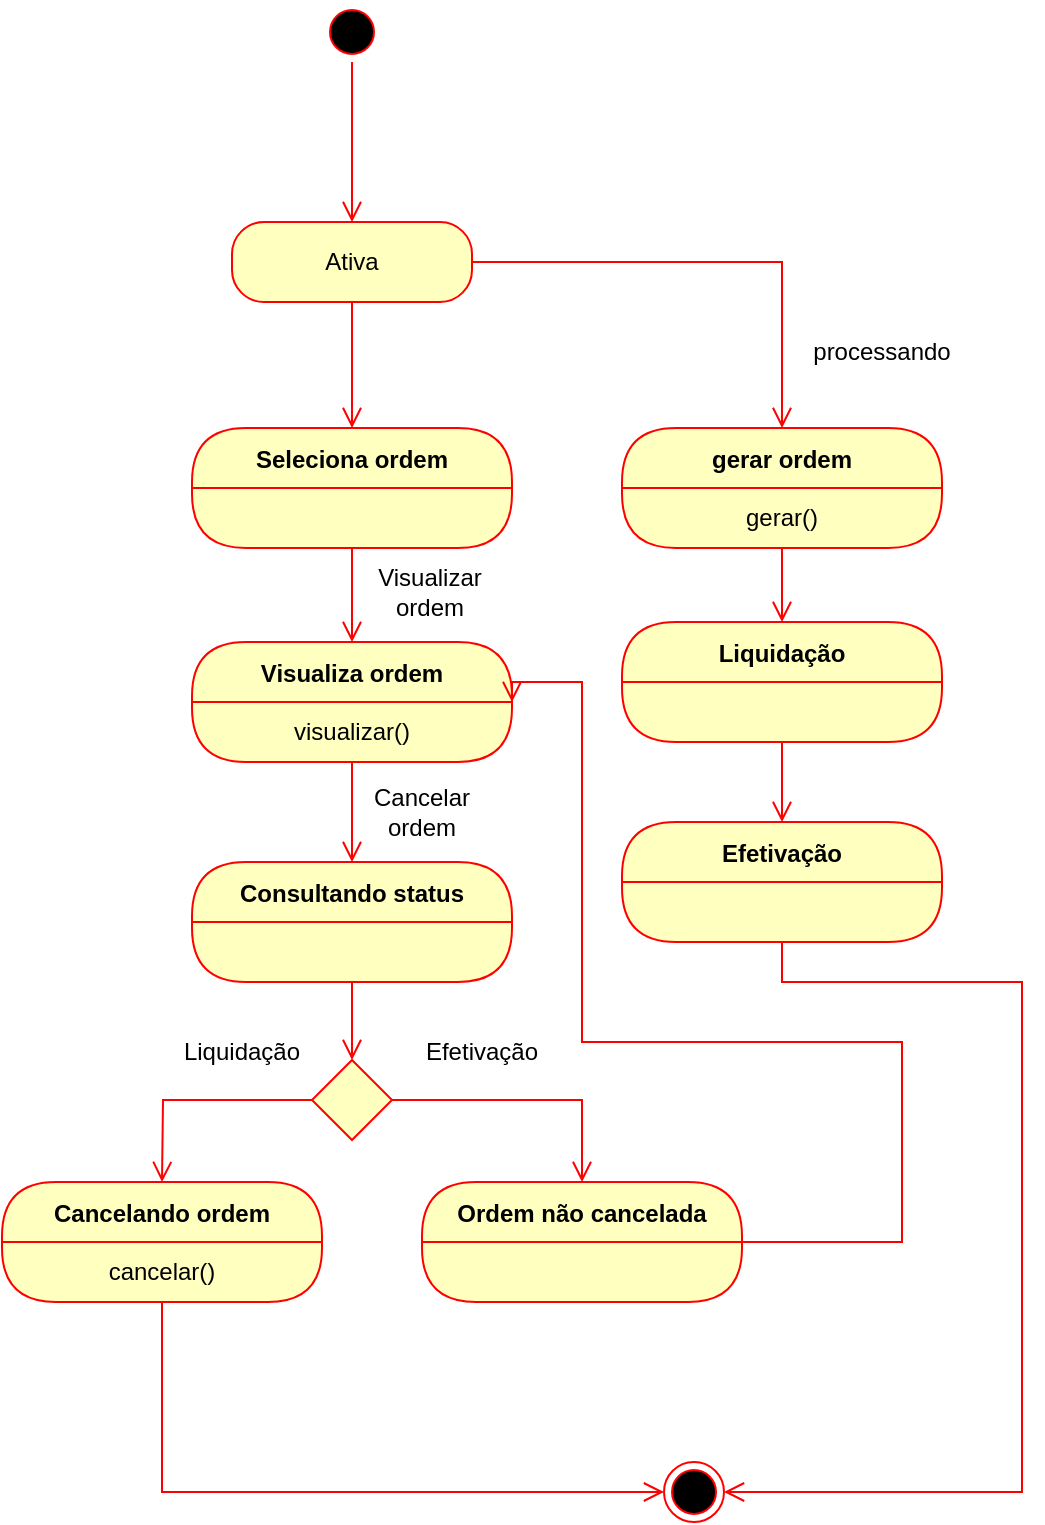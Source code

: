 <mxfile version="24.7.17">
  <diagram name="Página-1" id="Nu7TRbucsWsEgcEkFgy2">
    <mxGraphModel dx="1307" dy="501" grid="1" gridSize="10" guides="1" tooltips="1" connect="1" arrows="1" fold="1" page="1" pageScale="1" pageWidth="827" pageHeight="1169" math="0" shadow="0">
      <root>
        <mxCell id="0" />
        <mxCell id="1" parent="0" />
        <mxCell id="FHQEQo-3Nr2tWEZkPlSg-1" value="" style="ellipse;html=1;shape=startState;fillColor=#000000;strokeColor=#ff0000;" vertex="1" parent="1">
          <mxGeometry x="330" y="20" width="30" height="30" as="geometry" />
        </mxCell>
        <mxCell id="FHQEQo-3Nr2tWEZkPlSg-2" value="" style="edgeStyle=orthogonalEdgeStyle;html=1;verticalAlign=bottom;endArrow=open;endSize=8;strokeColor=#ff0000;rounded=0;entryX=0.5;entryY=0;entryDx=0;entryDy=0;" edge="1" source="FHQEQo-3Nr2tWEZkPlSg-1" parent="1" target="FHQEQo-3Nr2tWEZkPlSg-58">
          <mxGeometry relative="1" as="geometry">
            <mxPoint x="345" y="130" as="targetPoint" />
            <Array as="points" />
          </mxGeometry>
        </mxCell>
        <mxCell id="FHQEQo-3Nr2tWEZkPlSg-18" value="processando" style="text;html=1;align=center;verticalAlign=middle;whiteSpace=wrap;rounded=0;" vertex="1" parent="1">
          <mxGeometry x="570" y="180" width="80" height="30" as="geometry" />
        </mxCell>
        <mxCell id="FHQEQo-3Nr2tWEZkPlSg-32" value="Visualizar ordem" style="text;html=1;align=center;verticalAlign=middle;whiteSpace=wrap;rounded=0;" vertex="1" parent="1">
          <mxGeometry x="354" y="300" width="60" height="30" as="geometry" />
        </mxCell>
        <mxCell id="FHQEQo-3Nr2tWEZkPlSg-39" value="Cancelar ordem" style="text;html=1;align=center;verticalAlign=middle;whiteSpace=wrap;rounded=0;" vertex="1" parent="1">
          <mxGeometry x="350" y="410" width="60" height="30" as="geometry" />
        </mxCell>
        <mxCell id="FHQEQo-3Nr2tWEZkPlSg-45" value="Liquidação" style="text;html=1;align=center;verticalAlign=middle;whiteSpace=wrap;rounded=0;" vertex="1" parent="1">
          <mxGeometry x="260" y="530" width="60" height="30" as="geometry" />
        </mxCell>
        <mxCell id="FHQEQo-3Nr2tWEZkPlSg-52" value="Efetivação" style="text;html=1;align=center;verticalAlign=middle;whiteSpace=wrap;rounded=0;" vertex="1" parent="1">
          <mxGeometry x="380" y="530" width="60" height="30" as="geometry" />
        </mxCell>
        <mxCell id="FHQEQo-3Nr2tWEZkPlSg-54" value="" style="ellipse;html=1;shape=endState;fillColor=#000000;strokeColor=#ff0000;" vertex="1" parent="1">
          <mxGeometry x="501" y="750" width="30" height="30" as="geometry" />
        </mxCell>
        <mxCell id="FHQEQo-3Nr2tWEZkPlSg-58" value="Ativa" style="rounded=1;whiteSpace=wrap;html=1;arcSize=40;fontColor=#000000;fillColor=#ffffc0;strokeColor=#ff0000;" vertex="1" parent="1">
          <mxGeometry x="285" y="130" width="120" height="40" as="geometry" />
        </mxCell>
        <mxCell id="FHQEQo-3Nr2tWEZkPlSg-59" value="" style="edgeStyle=orthogonalEdgeStyle;html=1;verticalAlign=bottom;endArrow=open;endSize=8;strokeColor=#ff0000;rounded=0;entryX=0.5;entryY=0;entryDx=0;entryDy=0;" edge="1" source="FHQEQo-3Nr2tWEZkPlSg-58" parent="1">
          <mxGeometry relative="1" as="geometry">
            <mxPoint x="345" y="233" as="targetPoint" />
          </mxGeometry>
        </mxCell>
        <mxCell id="FHQEQo-3Nr2tWEZkPlSg-60" value="gerar ordem" style="swimlane;fontStyle=1;align=center;verticalAlign=middle;childLayout=stackLayout;horizontal=1;startSize=30;horizontalStack=0;resizeParent=0;resizeLast=1;container=0;fontColor=#000000;collapsible=0;rounded=1;arcSize=30;strokeColor=#ff0000;fillColor=#ffffc0;swimlaneFillColor=#ffffc0;dropTarget=0;" vertex="1" parent="1">
          <mxGeometry x="480" y="233" width="160" height="60" as="geometry" />
        </mxCell>
        <mxCell id="FHQEQo-3Nr2tWEZkPlSg-61" value="gerar()" style="text;html=1;strokeColor=none;fillColor=none;align=center;verticalAlign=middle;spacingLeft=4;spacingRight=4;whiteSpace=wrap;overflow=hidden;rotatable=0;fontColor=#000000;" vertex="1" parent="FHQEQo-3Nr2tWEZkPlSg-60">
          <mxGeometry y="30" width="160" height="30" as="geometry" />
        </mxCell>
        <mxCell id="FHQEQo-3Nr2tWEZkPlSg-62" value="" style="edgeStyle=orthogonalEdgeStyle;html=1;verticalAlign=bottom;endArrow=open;endSize=8;strokeColor=#ff0000;rounded=0;entryX=0.5;entryY=0;entryDx=0;entryDy=0;" edge="1" source="FHQEQo-3Nr2tWEZkPlSg-60" parent="1">
          <mxGeometry relative="1" as="geometry">
            <mxPoint x="560" y="330" as="targetPoint" />
          </mxGeometry>
        </mxCell>
        <mxCell id="FHQEQo-3Nr2tWEZkPlSg-63" value="" style="edgeStyle=orthogonalEdgeStyle;html=1;verticalAlign=bottom;endArrow=open;endSize=8;strokeColor=#ff0000;rounded=0;entryX=0.5;entryY=0;entryDx=0;entryDy=0;exitX=1;exitY=0.5;exitDx=0;exitDy=0;" edge="1" parent="1" source="FHQEQo-3Nr2tWEZkPlSg-58" target="FHQEQo-3Nr2tWEZkPlSg-60">
          <mxGeometry relative="1" as="geometry">
            <mxPoint x="550" y="180" as="targetPoint" />
            <mxPoint x="355" y="180" as="sourcePoint" />
            <Array as="points">
              <mxPoint x="560" y="150" />
            </Array>
          </mxGeometry>
        </mxCell>
        <mxCell id="FHQEQo-3Nr2tWEZkPlSg-65" value="Liquidação" style="swimlane;fontStyle=1;align=center;verticalAlign=middle;childLayout=stackLayout;horizontal=1;startSize=30;horizontalStack=0;resizeParent=0;resizeLast=1;container=0;fontColor=#000000;collapsible=0;rounded=1;arcSize=30;strokeColor=#ff0000;fillColor=#ffffc0;swimlaneFillColor=#ffffc0;dropTarget=0;" vertex="1" parent="1">
          <mxGeometry x="480" y="330" width="160" height="60" as="geometry" />
        </mxCell>
        <mxCell id="FHQEQo-3Nr2tWEZkPlSg-66" value="&lt;div&gt;&lt;br&gt;&lt;/div&gt;" style="text;html=1;strokeColor=none;fillColor=none;align=center;verticalAlign=middle;spacingLeft=4;spacingRight=4;whiteSpace=wrap;overflow=hidden;rotatable=0;fontColor=#000000;" vertex="1" parent="FHQEQo-3Nr2tWEZkPlSg-65">
          <mxGeometry y="30" width="160" height="30" as="geometry" />
        </mxCell>
        <mxCell id="FHQEQo-3Nr2tWEZkPlSg-67" value="" style="edgeStyle=orthogonalEdgeStyle;html=1;verticalAlign=bottom;endArrow=open;endSize=8;strokeColor=#ff0000;rounded=0;entryX=0.5;entryY=0;entryDx=0;entryDy=0;" edge="1" source="FHQEQo-3Nr2tWEZkPlSg-65" parent="1">
          <mxGeometry relative="1" as="geometry">
            <mxPoint x="560" y="430" as="targetPoint" />
            <Array as="points">
              <mxPoint x="560" y="400" />
              <mxPoint x="560" y="400" />
            </Array>
          </mxGeometry>
        </mxCell>
        <mxCell id="FHQEQo-3Nr2tWEZkPlSg-68" value="Efetivação" style="swimlane;fontStyle=1;align=center;verticalAlign=middle;childLayout=stackLayout;horizontal=1;startSize=30;horizontalStack=0;resizeParent=0;resizeLast=1;container=0;fontColor=#000000;collapsible=0;rounded=1;arcSize=30;strokeColor=#ff0000;fillColor=#ffffc0;swimlaneFillColor=#ffffc0;dropTarget=0;" vertex="1" parent="1">
          <mxGeometry x="480" y="430" width="160" height="60" as="geometry" />
        </mxCell>
        <mxCell id="FHQEQo-3Nr2tWEZkPlSg-69" value="&lt;div&gt;&lt;br&gt;&lt;/div&gt;" style="text;html=1;strokeColor=none;fillColor=none;align=center;verticalAlign=middle;spacingLeft=4;spacingRight=4;whiteSpace=wrap;overflow=hidden;rotatable=0;fontColor=#000000;" vertex="1" parent="FHQEQo-3Nr2tWEZkPlSg-68">
          <mxGeometry y="30" width="160" height="30" as="geometry" />
        </mxCell>
        <mxCell id="FHQEQo-3Nr2tWEZkPlSg-70" value="&lt;div&gt;&lt;br&gt;&lt;/div&gt;" style="text;html=1;strokeColor=none;fillColor=none;align=center;verticalAlign=middle;spacingLeft=4;spacingRight=4;whiteSpace=wrap;overflow=hidden;rotatable=0;fontColor=#000000;" vertex="1" parent="FHQEQo-3Nr2tWEZkPlSg-68">
          <mxGeometry y="60" width="160" as="geometry" />
        </mxCell>
        <mxCell id="FHQEQo-3Nr2tWEZkPlSg-72" value="" style="edgeStyle=orthogonalEdgeStyle;html=1;verticalAlign=bottom;endArrow=open;endSize=8;strokeColor=#ff0000;rounded=0;exitX=0.5;exitY=1;exitDx=0;exitDy=0;entryX=1;entryY=0.5;entryDx=0;entryDy=0;" edge="1" parent="1" source="FHQEQo-3Nr2tWEZkPlSg-69" target="FHQEQo-3Nr2tWEZkPlSg-54">
          <mxGeometry relative="1" as="geometry">
            <mxPoint x="680" y="750" as="targetPoint" />
            <mxPoint x="570" y="400" as="sourcePoint" />
            <Array as="points">
              <mxPoint x="560" y="510" />
              <mxPoint x="680" y="510" />
              <mxPoint x="680" y="765" />
            </Array>
          </mxGeometry>
        </mxCell>
        <mxCell id="FHQEQo-3Nr2tWEZkPlSg-74" value="Seleciona ordem" style="swimlane;fontStyle=1;align=center;verticalAlign=middle;childLayout=stackLayout;horizontal=1;startSize=30;horizontalStack=0;resizeParent=0;resizeLast=1;container=0;fontColor=#000000;collapsible=0;rounded=1;arcSize=30;strokeColor=#ff0000;fillColor=#ffffc0;swimlaneFillColor=#ffffc0;dropTarget=0;" vertex="1" parent="1">
          <mxGeometry x="265" y="233" width="160" height="60" as="geometry" />
        </mxCell>
        <mxCell id="FHQEQo-3Nr2tWEZkPlSg-75" value="&lt;div&gt;&lt;br&gt;&lt;/div&gt;" style="text;html=1;strokeColor=none;fillColor=none;align=center;verticalAlign=middle;spacingLeft=4;spacingRight=4;whiteSpace=wrap;overflow=hidden;rotatable=0;fontColor=#000000;" vertex="1" parent="FHQEQo-3Nr2tWEZkPlSg-74">
          <mxGeometry y="30" width="160" height="30" as="geometry" />
        </mxCell>
        <mxCell id="FHQEQo-3Nr2tWEZkPlSg-77" value="Visualiza ordem" style="swimlane;fontStyle=1;align=center;verticalAlign=middle;childLayout=stackLayout;horizontal=1;startSize=30;horizontalStack=0;resizeParent=0;resizeLast=1;container=0;fontColor=#000000;collapsible=0;rounded=1;arcSize=30;strokeColor=#ff0000;fillColor=#ffffc0;swimlaneFillColor=#ffffc0;dropTarget=0;" vertex="1" parent="1">
          <mxGeometry x="265" y="340" width="160" height="60" as="geometry" />
        </mxCell>
        <mxCell id="FHQEQo-3Nr2tWEZkPlSg-78" value="visualizar()" style="text;html=1;strokeColor=none;fillColor=none;align=center;verticalAlign=middle;spacingLeft=4;spacingRight=4;whiteSpace=wrap;overflow=hidden;rotatable=0;fontColor=#000000;" vertex="1" parent="FHQEQo-3Nr2tWEZkPlSg-77">
          <mxGeometry y="30" width="160" height="30" as="geometry" />
        </mxCell>
        <mxCell id="FHQEQo-3Nr2tWEZkPlSg-80" value="" style="edgeStyle=orthogonalEdgeStyle;html=1;verticalAlign=bottom;endArrow=open;endSize=8;strokeColor=#ff0000;rounded=0;entryX=0.5;entryY=0;entryDx=0;entryDy=0;exitX=0.5;exitY=1;exitDx=0;exitDy=0;" edge="1" parent="1" source="FHQEQo-3Nr2tWEZkPlSg-75" target="FHQEQo-3Nr2tWEZkPlSg-77">
          <mxGeometry relative="1" as="geometry">
            <mxPoint x="355" y="243" as="targetPoint" />
            <mxPoint x="355" y="180" as="sourcePoint" />
          </mxGeometry>
        </mxCell>
        <mxCell id="FHQEQo-3Nr2tWEZkPlSg-81" value="Consultando status" style="swimlane;fontStyle=1;align=center;verticalAlign=middle;childLayout=stackLayout;horizontal=1;startSize=30;horizontalStack=0;resizeParent=0;resizeLast=1;container=0;fontColor=#000000;collapsible=0;rounded=1;arcSize=30;strokeColor=#ff0000;fillColor=#ffffc0;swimlaneFillColor=#ffffc0;dropTarget=0;" vertex="1" parent="1">
          <mxGeometry x="265" y="450" width="160" height="60" as="geometry" />
        </mxCell>
        <mxCell id="FHQEQo-3Nr2tWEZkPlSg-83" value="" style="edgeStyle=orthogonalEdgeStyle;html=1;verticalAlign=bottom;endArrow=open;endSize=8;strokeColor=#ff0000;rounded=0;entryX=0.5;entryY=0;entryDx=0;entryDy=0;exitX=0.5;exitY=1;exitDx=0;exitDy=0;" edge="1" parent="1" source="FHQEQo-3Nr2tWEZkPlSg-78" target="FHQEQo-3Nr2tWEZkPlSg-81">
          <mxGeometry relative="1" as="geometry">
            <mxPoint x="355" y="350" as="targetPoint" />
            <mxPoint x="355" y="303" as="sourcePoint" />
          </mxGeometry>
        </mxCell>
        <mxCell id="FHQEQo-3Nr2tWEZkPlSg-84" value="" style="rhombus;whiteSpace=wrap;html=1;fontColor=#000000;fillColor=#ffffc0;strokeColor=#ff0000;" vertex="1" parent="1">
          <mxGeometry x="325" y="549" width="40" height="40" as="geometry" />
        </mxCell>
        <mxCell id="FHQEQo-3Nr2tWEZkPlSg-88" value="" style="edgeStyle=orthogonalEdgeStyle;html=1;verticalAlign=bottom;endArrow=open;endSize=8;strokeColor=#ff0000;rounded=0;entryX=0.5;entryY=0;entryDx=0;entryDy=0;exitX=0.5;exitY=1;exitDx=0;exitDy=0;" edge="1" parent="1" source="FHQEQo-3Nr2tWEZkPlSg-81" target="FHQEQo-3Nr2tWEZkPlSg-84">
          <mxGeometry relative="1" as="geometry">
            <mxPoint x="355" y="460" as="targetPoint" />
            <mxPoint x="345" y="520" as="sourcePoint" />
          </mxGeometry>
        </mxCell>
        <mxCell id="FHQEQo-3Nr2tWEZkPlSg-89" value="" style="edgeStyle=orthogonalEdgeStyle;html=1;verticalAlign=bottom;endArrow=open;endSize=8;strokeColor=#ff0000;rounded=0;entryX=0.5;entryY=0;entryDx=0;entryDy=0;exitX=1;exitY=0.5;exitDx=0;exitDy=0;" edge="1" parent="1" source="FHQEQo-3Nr2tWEZkPlSg-84" target="FHQEQo-3Nr2tWEZkPlSg-94">
          <mxGeometry relative="1" as="geometry">
            <mxPoint x="460" y="610" as="targetPoint" />
            <mxPoint x="355" y="520" as="sourcePoint" />
          </mxGeometry>
        </mxCell>
        <mxCell id="FHQEQo-3Nr2tWEZkPlSg-90" value="" style="edgeStyle=orthogonalEdgeStyle;html=1;verticalAlign=bottom;endArrow=open;endSize=8;strokeColor=#ff0000;rounded=0;entryX=0.5;entryY=0;entryDx=0;entryDy=0;exitX=0;exitY=0.5;exitDx=0;exitDy=0;" edge="1" parent="1" source="FHQEQo-3Nr2tWEZkPlSg-84">
          <mxGeometry relative="1" as="geometry">
            <mxPoint x="250" y="610" as="targetPoint" />
            <mxPoint x="130" y="548" as="sourcePoint" />
          </mxGeometry>
        </mxCell>
        <mxCell id="FHQEQo-3Nr2tWEZkPlSg-91" value="Cancelando ordem" style="swimlane;fontStyle=1;align=center;verticalAlign=middle;childLayout=stackLayout;horizontal=1;startSize=30;horizontalStack=0;resizeParent=0;resizeLast=1;container=0;fontColor=#000000;collapsible=0;rounded=1;arcSize=30;strokeColor=#ff0000;fillColor=#ffffc0;swimlaneFillColor=#ffffc0;dropTarget=0;" vertex="1" parent="1">
          <mxGeometry x="170" y="610" width="160" height="60" as="geometry" />
        </mxCell>
        <mxCell id="FHQEQo-3Nr2tWEZkPlSg-92" value="cancelar()" style="text;html=1;strokeColor=none;fillColor=none;align=center;verticalAlign=middle;spacingLeft=4;spacingRight=4;whiteSpace=wrap;overflow=hidden;rotatable=0;fontColor=#000000;" vertex="1" parent="FHQEQo-3Nr2tWEZkPlSg-91">
          <mxGeometry y="30" width="160" height="30" as="geometry" />
        </mxCell>
        <mxCell id="FHQEQo-3Nr2tWEZkPlSg-93" value="visualizar()" style="text;html=1;strokeColor=none;fillColor=none;align=center;verticalAlign=middle;spacingLeft=4;spacingRight=4;whiteSpace=wrap;overflow=hidden;rotatable=0;fontColor=#000000;" vertex="1" parent="FHQEQo-3Nr2tWEZkPlSg-91">
          <mxGeometry y="60" width="160" as="geometry" />
        </mxCell>
        <mxCell id="FHQEQo-3Nr2tWEZkPlSg-94" value="Ordem não cancelada" style="swimlane;fontStyle=1;align=center;verticalAlign=middle;childLayout=stackLayout;horizontal=1;startSize=30;horizontalStack=0;resizeParent=0;resizeLast=1;container=0;fontColor=#000000;collapsible=0;rounded=1;arcSize=30;strokeColor=#ff0000;fillColor=#ffffc0;swimlaneFillColor=#ffffc0;dropTarget=0;" vertex="1" parent="1">
          <mxGeometry x="380" y="610" width="160" height="60" as="geometry" />
        </mxCell>
        <mxCell id="FHQEQo-3Nr2tWEZkPlSg-95" value="&lt;div&gt;&lt;br&gt;&lt;/div&gt;" style="text;html=1;strokeColor=none;fillColor=none;align=center;verticalAlign=middle;spacingLeft=4;spacingRight=4;whiteSpace=wrap;overflow=hidden;rotatable=0;fontColor=#000000;" vertex="1" parent="FHQEQo-3Nr2tWEZkPlSg-94">
          <mxGeometry y="30" width="160" height="30" as="geometry" />
        </mxCell>
        <mxCell id="FHQEQo-3Nr2tWEZkPlSg-96" value="&lt;div&gt;&lt;br&gt;&lt;/div&gt;" style="text;html=1;strokeColor=none;fillColor=none;align=center;verticalAlign=middle;spacingLeft=4;spacingRight=4;whiteSpace=wrap;overflow=hidden;rotatable=0;fontColor=#000000;" vertex="1" parent="FHQEQo-3Nr2tWEZkPlSg-94">
          <mxGeometry y="60" width="160" as="geometry" />
        </mxCell>
        <mxCell id="FHQEQo-3Nr2tWEZkPlSg-97" value="" style="edgeStyle=orthogonalEdgeStyle;html=1;verticalAlign=bottom;endArrow=open;endSize=8;strokeColor=#ff0000;rounded=0;entryX=0;entryY=0.5;entryDx=0;entryDy=0;exitX=0.5;exitY=1;exitDx=0;exitDy=0;" edge="1" parent="1" source="FHQEQo-3Nr2tWEZkPlSg-92" target="FHQEQo-3Nr2tWEZkPlSg-54">
          <mxGeometry relative="1" as="geometry">
            <mxPoint x="285" y="750" as="targetPoint" />
            <mxPoint x="360" y="709" as="sourcePoint" />
          </mxGeometry>
        </mxCell>
        <mxCell id="FHQEQo-3Nr2tWEZkPlSg-98" value="" style="edgeStyle=orthogonalEdgeStyle;html=1;verticalAlign=bottom;endArrow=open;endSize=8;strokeColor=#ff0000;rounded=0;entryX=1;entryY=0;entryDx=0;entryDy=0;exitX=1;exitY=0;exitDx=0;exitDy=0;" edge="1" parent="1" source="FHQEQo-3Nr2tWEZkPlSg-95" target="FHQEQo-3Nr2tWEZkPlSg-78">
          <mxGeometry relative="1" as="geometry">
            <mxPoint x="511" y="775" as="targetPoint" />
            <mxPoint x="260" y="680" as="sourcePoint" />
            <Array as="points">
              <mxPoint x="620" y="640" />
              <mxPoint x="620" y="540" />
              <mxPoint x="460" y="540" />
              <mxPoint x="460" y="360" />
              <mxPoint x="425" y="360" />
            </Array>
          </mxGeometry>
        </mxCell>
      </root>
    </mxGraphModel>
  </diagram>
</mxfile>
